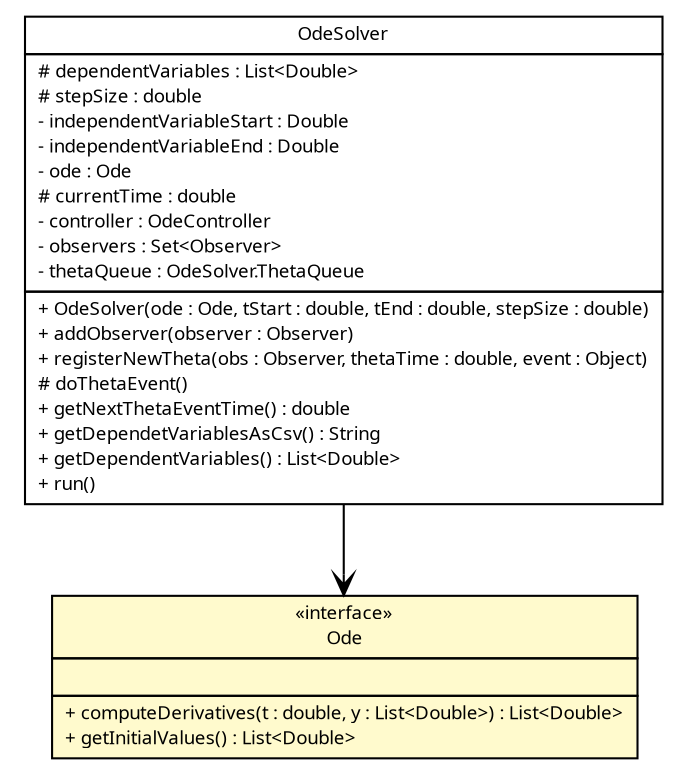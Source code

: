 #!/usr/local/bin/dot
#
# Class diagram 
# Generated by UMLGraph version R5_6 (http://www.umlgraph.org/)
#

digraph G {
	edge [fontname="Trebuchet MS",fontsize=10,labelfontname="Trebuchet MS",labelfontsize=10];
	node [fontname="Trebuchet MS",fontsize=10,shape=plaintext];
	nodesep=0.25;
	ranksep=0.5;
	// broadwick.odesolver.OdeSolver
	c20670 [label=<<table title="broadwick.odesolver.OdeSolver" border="0" cellborder="1" cellspacing="0" cellpadding="2" port="p" href="./OdeSolver.html">
		<tr><td><table border="0" cellspacing="0" cellpadding="1">
<tr><td align="center" balign="center"><font face="Trebuchet MS"> OdeSolver </font></td></tr>
		</table></td></tr>
		<tr><td><table border="0" cellspacing="0" cellpadding="1">
<tr><td align="left" balign="left"> # dependentVariables : List&lt;Double&gt; </td></tr>
<tr><td align="left" balign="left"> # stepSize : double </td></tr>
<tr><td align="left" balign="left"> - independentVariableStart : Double </td></tr>
<tr><td align="left" balign="left"> - independentVariableEnd : Double </td></tr>
<tr><td align="left" balign="left"> - ode : Ode </td></tr>
<tr><td align="left" balign="left"> # currentTime : double </td></tr>
<tr><td align="left" balign="left"> - controller : OdeController </td></tr>
<tr><td align="left" balign="left"> - observers : Set&lt;Observer&gt; </td></tr>
<tr><td align="left" balign="left"> - thetaQueue : OdeSolver.ThetaQueue </td></tr>
		</table></td></tr>
		<tr><td><table border="0" cellspacing="0" cellpadding="1">
<tr><td align="left" balign="left"> + OdeSolver(ode : Ode, tStart : double, tEnd : double, stepSize : double) </td></tr>
<tr><td align="left" balign="left"> + addObserver(observer : Observer) </td></tr>
<tr><td align="left" balign="left"> + registerNewTheta(obs : Observer, thetaTime : double, event : Object) </td></tr>
<tr><td align="left" balign="left"> # doThetaEvent() </td></tr>
<tr><td align="left" balign="left"> + getNextThetaEventTime() : double </td></tr>
<tr><td align="left" balign="left"> + getDependetVariablesAsCsv() : String </td></tr>
<tr><td align="left" balign="left"> + getDependentVariables() : List&lt;Double&gt; </td></tr>
<tr><td align="left" balign="left"><font face="Trebuchet MS" point-size="9.0"> + run() </font></td></tr>
		</table></td></tr>
		</table>>, URL="./OdeSolver.html", fontname="Trebuchet MS", fontcolor="black", fontsize=9.0];
	// broadwick.odesolver.Ode
	c20673 [label=<<table title="broadwick.odesolver.Ode" border="0" cellborder="1" cellspacing="0" cellpadding="2" port="p" bgcolor="lemonChiffon" href="./Ode.html">
		<tr><td><table border="0" cellspacing="0" cellpadding="1">
<tr><td align="center" balign="center"> &#171;interface&#187; </td></tr>
<tr><td align="center" balign="center"><font face="Trebuchet MS"> Ode </font></td></tr>
		</table></td></tr>
		<tr><td><table border="0" cellspacing="0" cellpadding="1">
<tr><td align="left" balign="left">  </td></tr>
		</table></td></tr>
		<tr><td><table border="0" cellspacing="0" cellpadding="1">
<tr><td align="left" balign="left"><font face="Trebuchet MS" point-size="9.0"> + computeDerivatives(t : double, y : List&lt;Double&gt;) : List&lt;Double&gt; </font></td></tr>
<tr><td align="left" balign="left"><font face="Trebuchet MS" point-size="9.0"> + getInitialValues() : List&lt;Double&gt; </font></td></tr>
		</table></td></tr>
		</table>>, URL="./Ode.html", fontname="Trebuchet MS", fontcolor="black", fontsize=9.0];
	// broadwick.odesolver.OdeSolver NAVASSOC broadwick.odesolver.Ode
	c20670:p -> c20673:p [taillabel="", label="", headlabel="", fontname="Trebuchet MS", fontcolor="black", fontsize=10.0, color="black", arrowhead=open];
}

